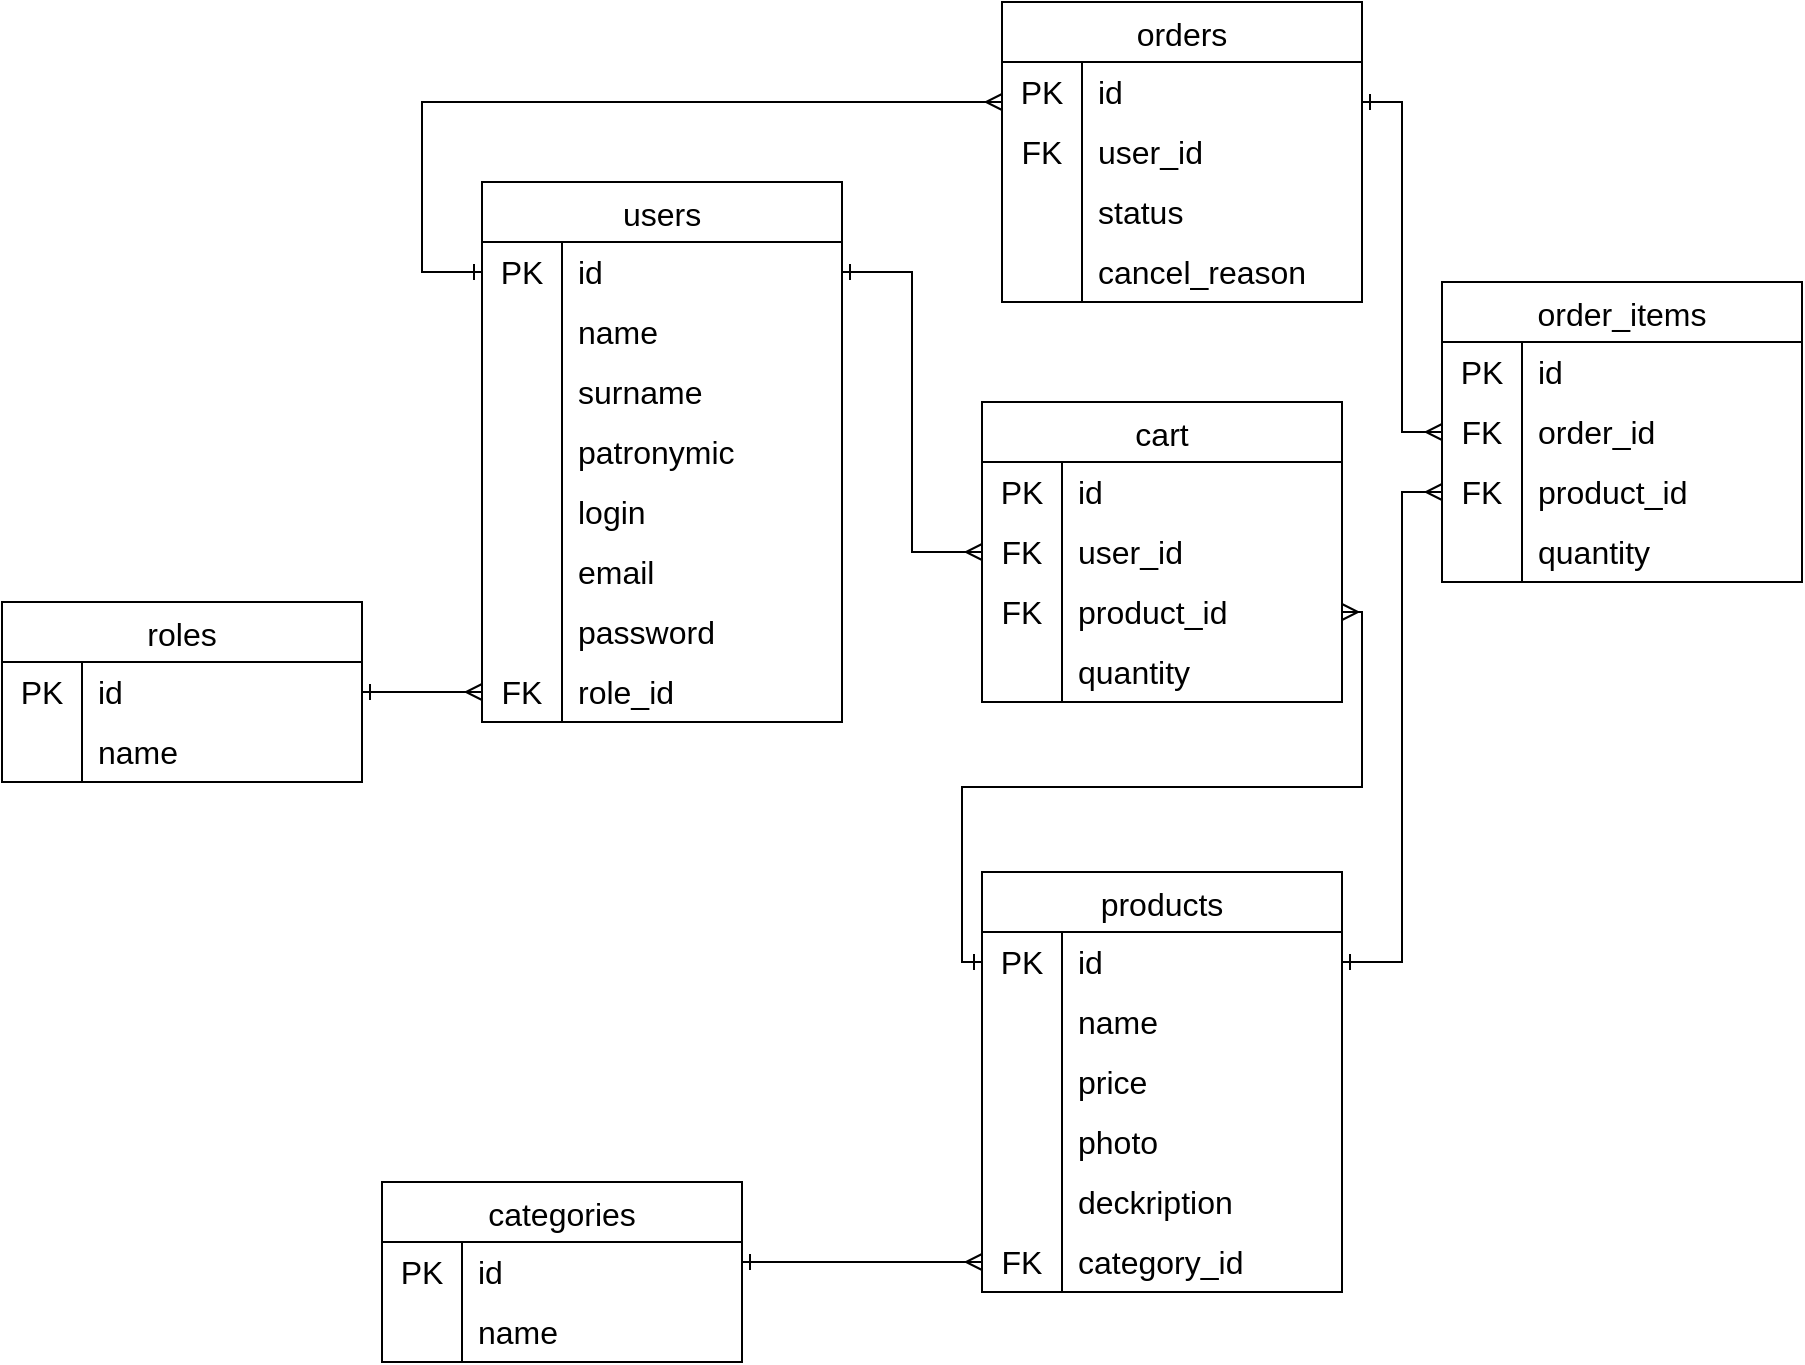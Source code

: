 <mxfile version="26.1.3">
  <diagram name="Страница — 1" id="Pa1tR5vFtv9wtkhIQNNr">
    <mxGraphModel dx="2129" dy="715" grid="1" gridSize="10" guides="1" tooltips="1" connect="1" arrows="1" fold="1" page="1" pageScale="1" pageWidth="827" pageHeight="1169" math="0" shadow="0">
      <root>
        <mxCell id="0" />
        <mxCell id="1" parent="0" />
        <mxCell id="DhatyRP5hs_eEzg4T4fB-1" value="users" style="shape=table;startSize=30;container=1;collapsible=0;childLayout=tableLayout;fixedRows=1;rowLines=0;fontStyle=0;strokeColor=default;fontSize=16;" vertex="1" parent="1">
          <mxGeometry x="130" y="120" width="180" height="270" as="geometry" />
        </mxCell>
        <mxCell id="DhatyRP5hs_eEzg4T4fB-2" value="" style="shape=tableRow;horizontal=0;startSize=0;swimlaneHead=0;swimlaneBody=0;top=0;left=0;bottom=0;right=0;collapsible=0;dropTarget=0;fillColor=none;points=[[0,0.5],[1,0.5]];portConstraint=eastwest;strokeColor=inherit;fontSize=16;" vertex="1" parent="DhatyRP5hs_eEzg4T4fB-1">
          <mxGeometry y="30" width="180" height="30" as="geometry" />
        </mxCell>
        <mxCell id="DhatyRP5hs_eEzg4T4fB-3" value="PK" style="shape=partialRectangle;html=1;whiteSpace=wrap;connectable=0;fillColor=none;top=0;left=0;bottom=0;right=0;overflow=hidden;pointerEvents=1;strokeColor=inherit;fontSize=16;" vertex="1" parent="DhatyRP5hs_eEzg4T4fB-2">
          <mxGeometry width="40" height="30" as="geometry">
            <mxRectangle width="40" height="30" as="alternateBounds" />
          </mxGeometry>
        </mxCell>
        <mxCell id="DhatyRP5hs_eEzg4T4fB-4" value="id" style="shape=partialRectangle;html=1;whiteSpace=wrap;connectable=0;fillColor=none;top=0;left=0;bottom=0;right=0;align=left;spacingLeft=6;overflow=hidden;strokeColor=inherit;fontSize=16;" vertex="1" parent="DhatyRP5hs_eEzg4T4fB-2">
          <mxGeometry x="40" width="140" height="30" as="geometry">
            <mxRectangle width="140" height="30" as="alternateBounds" />
          </mxGeometry>
        </mxCell>
        <mxCell id="DhatyRP5hs_eEzg4T4fB-5" value="" style="shape=tableRow;horizontal=0;startSize=0;swimlaneHead=0;swimlaneBody=0;top=0;left=0;bottom=0;right=0;collapsible=0;dropTarget=0;fillColor=none;points=[[0,0.5],[1,0.5]];portConstraint=eastwest;strokeColor=inherit;fontSize=16;" vertex="1" parent="DhatyRP5hs_eEzg4T4fB-1">
          <mxGeometry y="60" width="180" height="30" as="geometry" />
        </mxCell>
        <mxCell id="DhatyRP5hs_eEzg4T4fB-6" value="" style="shape=partialRectangle;html=1;whiteSpace=wrap;connectable=0;fillColor=none;top=0;left=0;bottom=0;right=0;overflow=hidden;strokeColor=inherit;fontSize=16;" vertex="1" parent="DhatyRP5hs_eEzg4T4fB-5">
          <mxGeometry width="40" height="30" as="geometry">
            <mxRectangle width="40" height="30" as="alternateBounds" />
          </mxGeometry>
        </mxCell>
        <mxCell id="DhatyRP5hs_eEzg4T4fB-7" value="name" style="shape=partialRectangle;html=1;whiteSpace=wrap;connectable=0;fillColor=none;top=0;left=0;bottom=0;right=0;align=left;spacingLeft=6;overflow=hidden;strokeColor=inherit;fontSize=16;" vertex="1" parent="DhatyRP5hs_eEzg4T4fB-5">
          <mxGeometry x="40" width="140" height="30" as="geometry">
            <mxRectangle width="140" height="30" as="alternateBounds" />
          </mxGeometry>
        </mxCell>
        <mxCell id="DhatyRP5hs_eEzg4T4fB-8" value="" style="shape=tableRow;horizontal=0;startSize=0;swimlaneHead=0;swimlaneBody=0;top=0;left=0;bottom=0;right=0;collapsible=0;dropTarget=0;fillColor=none;points=[[0,0.5],[1,0.5]];portConstraint=eastwest;strokeColor=inherit;fontSize=16;" vertex="1" parent="DhatyRP5hs_eEzg4T4fB-1">
          <mxGeometry y="90" width="180" height="30" as="geometry" />
        </mxCell>
        <mxCell id="DhatyRP5hs_eEzg4T4fB-9" value="" style="shape=partialRectangle;html=1;whiteSpace=wrap;connectable=0;fillColor=none;top=0;left=0;bottom=0;right=0;overflow=hidden;strokeColor=inherit;fontSize=16;" vertex="1" parent="DhatyRP5hs_eEzg4T4fB-8">
          <mxGeometry width="40" height="30" as="geometry">
            <mxRectangle width="40" height="30" as="alternateBounds" />
          </mxGeometry>
        </mxCell>
        <mxCell id="DhatyRP5hs_eEzg4T4fB-10" value="surname" style="shape=partialRectangle;html=1;whiteSpace=wrap;connectable=0;fillColor=none;top=0;left=0;bottom=0;right=0;align=left;spacingLeft=6;overflow=hidden;strokeColor=inherit;fontSize=16;" vertex="1" parent="DhatyRP5hs_eEzg4T4fB-8">
          <mxGeometry x="40" width="140" height="30" as="geometry">
            <mxRectangle width="140" height="30" as="alternateBounds" />
          </mxGeometry>
        </mxCell>
        <mxCell id="DhatyRP5hs_eEzg4T4fB-57" style="shape=tableRow;horizontal=0;startSize=0;swimlaneHead=0;swimlaneBody=0;top=0;left=0;bottom=0;right=0;collapsible=0;dropTarget=0;fillColor=none;points=[[0,0.5],[1,0.5]];portConstraint=eastwest;strokeColor=inherit;fontSize=16;" vertex="1" parent="DhatyRP5hs_eEzg4T4fB-1">
          <mxGeometry y="120" width="180" height="30" as="geometry" />
        </mxCell>
        <mxCell id="DhatyRP5hs_eEzg4T4fB-58" style="shape=partialRectangle;html=1;whiteSpace=wrap;connectable=0;fillColor=none;top=0;left=0;bottom=0;right=0;overflow=hidden;strokeColor=inherit;fontSize=16;" vertex="1" parent="DhatyRP5hs_eEzg4T4fB-57">
          <mxGeometry width="40" height="30" as="geometry">
            <mxRectangle width="40" height="30" as="alternateBounds" />
          </mxGeometry>
        </mxCell>
        <mxCell id="DhatyRP5hs_eEzg4T4fB-59" value="patronymic" style="shape=partialRectangle;html=1;whiteSpace=wrap;connectable=0;fillColor=none;top=0;left=0;bottom=0;right=0;align=left;spacingLeft=6;overflow=hidden;strokeColor=inherit;fontSize=16;" vertex="1" parent="DhatyRP5hs_eEzg4T4fB-57">
          <mxGeometry x="40" width="140" height="30" as="geometry">
            <mxRectangle width="140" height="30" as="alternateBounds" />
          </mxGeometry>
        </mxCell>
        <mxCell id="DhatyRP5hs_eEzg4T4fB-60" style="shape=tableRow;horizontal=0;startSize=0;swimlaneHead=0;swimlaneBody=0;top=0;left=0;bottom=0;right=0;collapsible=0;dropTarget=0;fillColor=none;points=[[0,0.5],[1,0.5]];portConstraint=eastwest;strokeColor=inherit;fontSize=16;" vertex="1" parent="DhatyRP5hs_eEzg4T4fB-1">
          <mxGeometry y="150" width="180" height="30" as="geometry" />
        </mxCell>
        <mxCell id="DhatyRP5hs_eEzg4T4fB-61" style="shape=partialRectangle;html=1;whiteSpace=wrap;connectable=0;fillColor=none;top=0;left=0;bottom=0;right=0;overflow=hidden;strokeColor=inherit;fontSize=16;" vertex="1" parent="DhatyRP5hs_eEzg4T4fB-60">
          <mxGeometry width="40" height="30" as="geometry">
            <mxRectangle width="40" height="30" as="alternateBounds" />
          </mxGeometry>
        </mxCell>
        <mxCell id="DhatyRP5hs_eEzg4T4fB-62" value="login" style="shape=partialRectangle;html=1;whiteSpace=wrap;connectable=0;fillColor=none;top=0;left=0;bottom=0;right=0;align=left;spacingLeft=6;overflow=hidden;strokeColor=inherit;fontSize=16;" vertex="1" parent="DhatyRP5hs_eEzg4T4fB-60">
          <mxGeometry x="40" width="140" height="30" as="geometry">
            <mxRectangle width="140" height="30" as="alternateBounds" />
          </mxGeometry>
        </mxCell>
        <mxCell id="DhatyRP5hs_eEzg4T4fB-51" value="" style="shape=tableRow;horizontal=0;startSize=0;swimlaneHead=0;swimlaneBody=0;top=0;left=0;bottom=0;right=0;collapsible=0;dropTarget=0;fillColor=none;points=[[0,0.5],[1,0.5]];portConstraint=eastwest;strokeColor=inherit;fontSize=16;" vertex="1" parent="DhatyRP5hs_eEzg4T4fB-1">
          <mxGeometry y="180" width="180" height="30" as="geometry" />
        </mxCell>
        <mxCell id="DhatyRP5hs_eEzg4T4fB-52" value="" style="shape=partialRectangle;html=1;whiteSpace=wrap;connectable=0;fillColor=none;top=0;left=0;bottom=0;right=0;overflow=hidden;strokeColor=inherit;fontSize=16;" vertex="1" parent="DhatyRP5hs_eEzg4T4fB-51">
          <mxGeometry width="40" height="30" as="geometry">
            <mxRectangle width="40" height="30" as="alternateBounds" />
          </mxGeometry>
        </mxCell>
        <mxCell id="DhatyRP5hs_eEzg4T4fB-53" value="email" style="shape=partialRectangle;html=1;whiteSpace=wrap;connectable=0;fillColor=none;top=0;left=0;bottom=0;right=0;align=left;spacingLeft=6;overflow=hidden;strokeColor=inherit;fontSize=16;" vertex="1" parent="DhatyRP5hs_eEzg4T4fB-51">
          <mxGeometry x="40" width="140" height="30" as="geometry">
            <mxRectangle width="140" height="30" as="alternateBounds" />
          </mxGeometry>
        </mxCell>
        <mxCell id="DhatyRP5hs_eEzg4T4fB-54" style="shape=tableRow;horizontal=0;startSize=0;swimlaneHead=0;swimlaneBody=0;top=0;left=0;bottom=0;right=0;collapsible=0;dropTarget=0;fillColor=none;points=[[0,0.5],[1,0.5]];portConstraint=eastwest;strokeColor=inherit;fontSize=16;" vertex="1" parent="DhatyRP5hs_eEzg4T4fB-1">
          <mxGeometry y="210" width="180" height="30" as="geometry" />
        </mxCell>
        <mxCell id="DhatyRP5hs_eEzg4T4fB-55" style="shape=partialRectangle;html=1;whiteSpace=wrap;connectable=0;fillColor=none;top=0;left=0;bottom=0;right=0;overflow=hidden;strokeColor=inherit;fontSize=16;" vertex="1" parent="DhatyRP5hs_eEzg4T4fB-54">
          <mxGeometry width="40" height="30" as="geometry">
            <mxRectangle width="40" height="30" as="alternateBounds" />
          </mxGeometry>
        </mxCell>
        <mxCell id="DhatyRP5hs_eEzg4T4fB-56" value="password" style="shape=partialRectangle;html=1;whiteSpace=wrap;connectable=0;fillColor=none;top=0;left=0;bottom=0;right=0;align=left;spacingLeft=6;overflow=hidden;strokeColor=inherit;fontSize=16;" vertex="1" parent="DhatyRP5hs_eEzg4T4fB-54">
          <mxGeometry x="40" width="140" height="30" as="geometry">
            <mxRectangle width="140" height="30" as="alternateBounds" />
          </mxGeometry>
        </mxCell>
        <mxCell id="DhatyRP5hs_eEzg4T4fB-63" style="shape=tableRow;horizontal=0;startSize=0;swimlaneHead=0;swimlaneBody=0;top=0;left=0;bottom=0;right=0;collapsible=0;dropTarget=0;fillColor=none;points=[[0,0.5],[1,0.5]];portConstraint=eastwest;strokeColor=inherit;fontSize=16;" vertex="1" parent="DhatyRP5hs_eEzg4T4fB-1">
          <mxGeometry y="240" width="180" height="30" as="geometry" />
        </mxCell>
        <mxCell id="DhatyRP5hs_eEzg4T4fB-64" value="FK" style="shape=partialRectangle;html=1;whiteSpace=wrap;connectable=0;fillColor=none;top=0;left=0;bottom=0;right=0;overflow=hidden;strokeColor=inherit;fontSize=16;" vertex="1" parent="DhatyRP5hs_eEzg4T4fB-63">
          <mxGeometry width="40" height="30" as="geometry">
            <mxRectangle width="40" height="30" as="alternateBounds" />
          </mxGeometry>
        </mxCell>
        <mxCell id="DhatyRP5hs_eEzg4T4fB-65" value="role_id" style="shape=partialRectangle;html=1;whiteSpace=wrap;connectable=0;fillColor=none;top=0;left=0;bottom=0;right=0;align=left;spacingLeft=6;overflow=hidden;strokeColor=inherit;fontSize=16;" vertex="1" parent="DhatyRP5hs_eEzg4T4fB-63">
          <mxGeometry x="40" width="140" height="30" as="geometry">
            <mxRectangle width="140" height="30" as="alternateBounds" />
          </mxGeometry>
        </mxCell>
        <mxCell id="DhatyRP5hs_eEzg4T4fB-11" value="roles" style="shape=table;startSize=30;container=1;collapsible=0;childLayout=tableLayout;fixedRows=1;rowLines=0;fontStyle=0;strokeColor=default;fontSize=16;" vertex="1" parent="1">
          <mxGeometry x="-110" y="330" width="180" height="90" as="geometry" />
        </mxCell>
        <mxCell id="DhatyRP5hs_eEzg4T4fB-12" value="" style="shape=tableRow;horizontal=0;startSize=0;swimlaneHead=0;swimlaneBody=0;top=0;left=0;bottom=0;right=0;collapsible=0;dropTarget=0;fillColor=none;points=[[0,0.5],[1,0.5]];portConstraint=eastwest;strokeColor=inherit;fontSize=16;" vertex="1" parent="DhatyRP5hs_eEzg4T4fB-11">
          <mxGeometry y="30" width="180" height="30" as="geometry" />
        </mxCell>
        <mxCell id="DhatyRP5hs_eEzg4T4fB-13" value="PK" style="shape=partialRectangle;html=1;whiteSpace=wrap;connectable=0;fillColor=none;top=0;left=0;bottom=0;right=0;overflow=hidden;pointerEvents=1;strokeColor=inherit;fontSize=16;" vertex="1" parent="DhatyRP5hs_eEzg4T4fB-12">
          <mxGeometry width="40" height="30" as="geometry">
            <mxRectangle width="40" height="30" as="alternateBounds" />
          </mxGeometry>
        </mxCell>
        <mxCell id="DhatyRP5hs_eEzg4T4fB-14" value="id" style="shape=partialRectangle;html=1;whiteSpace=wrap;connectable=0;fillColor=none;top=0;left=0;bottom=0;right=0;align=left;spacingLeft=6;overflow=hidden;strokeColor=inherit;fontSize=16;" vertex="1" parent="DhatyRP5hs_eEzg4T4fB-12">
          <mxGeometry x="40" width="140" height="30" as="geometry">
            <mxRectangle width="140" height="30" as="alternateBounds" />
          </mxGeometry>
        </mxCell>
        <mxCell id="DhatyRP5hs_eEzg4T4fB-15" value="" style="shape=tableRow;horizontal=0;startSize=0;swimlaneHead=0;swimlaneBody=0;top=0;left=0;bottom=0;right=0;collapsible=0;dropTarget=0;fillColor=none;points=[[0,0.5],[1,0.5]];portConstraint=eastwest;strokeColor=inherit;fontSize=16;" vertex="1" parent="DhatyRP5hs_eEzg4T4fB-11">
          <mxGeometry y="60" width="180" height="30" as="geometry" />
        </mxCell>
        <mxCell id="DhatyRP5hs_eEzg4T4fB-16" value="" style="shape=partialRectangle;html=1;whiteSpace=wrap;connectable=0;fillColor=none;top=0;left=0;bottom=0;right=0;overflow=hidden;strokeColor=inherit;fontSize=16;" vertex="1" parent="DhatyRP5hs_eEzg4T4fB-15">
          <mxGeometry width="40" height="30" as="geometry">
            <mxRectangle width="40" height="30" as="alternateBounds" />
          </mxGeometry>
        </mxCell>
        <mxCell id="DhatyRP5hs_eEzg4T4fB-17" value="name" style="shape=partialRectangle;html=1;whiteSpace=wrap;connectable=0;fillColor=none;top=0;left=0;bottom=0;right=0;align=left;spacingLeft=6;overflow=hidden;strokeColor=inherit;fontSize=16;" vertex="1" parent="DhatyRP5hs_eEzg4T4fB-15">
          <mxGeometry x="40" width="140" height="30" as="geometry">
            <mxRectangle width="140" height="30" as="alternateBounds" />
          </mxGeometry>
        </mxCell>
        <mxCell id="DhatyRP5hs_eEzg4T4fB-21" value="products" style="shape=table;startSize=30;container=1;collapsible=0;childLayout=tableLayout;fixedRows=1;rowLines=0;fontStyle=0;strokeColor=default;fontSize=16;" vertex="1" parent="1">
          <mxGeometry x="380" y="465" width="180" height="210" as="geometry" />
        </mxCell>
        <mxCell id="DhatyRP5hs_eEzg4T4fB-22" value="" style="shape=tableRow;horizontal=0;startSize=0;swimlaneHead=0;swimlaneBody=0;top=0;left=0;bottom=0;right=0;collapsible=0;dropTarget=0;fillColor=none;points=[[0,0.5],[1,0.5]];portConstraint=eastwest;strokeColor=inherit;fontSize=16;" vertex="1" parent="DhatyRP5hs_eEzg4T4fB-21">
          <mxGeometry y="30" width="180" height="30" as="geometry" />
        </mxCell>
        <mxCell id="DhatyRP5hs_eEzg4T4fB-23" value="PK" style="shape=partialRectangle;html=1;whiteSpace=wrap;connectable=0;fillColor=none;top=0;left=0;bottom=0;right=0;overflow=hidden;pointerEvents=1;strokeColor=inherit;fontSize=16;" vertex="1" parent="DhatyRP5hs_eEzg4T4fB-22">
          <mxGeometry width="40" height="30" as="geometry">
            <mxRectangle width="40" height="30" as="alternateBounds" />
          </mxGeometry>
        </mxCell>
        <mxCell id="DhatyRP5hs_eEzg4T4fB-24" value="id" style="shape=partialRectangle;html=1;whiteSpace=wrap;connectable=0;fillColor=none;top=0;left=0;bottom=0;right=0;align=left;spacingLeft=6;overflow=hidden;strokeColor=inherit;fontSize=16;" vertex="1" parent="DhatyRP5hs_eEzg4T4fB-22">
          <mxGeometry x="40" width="140" height="30" as="geometry">
            <mxRectangle width="140" height="30" as="alternateBounds" />
          </mxGeometry>
        </mxCell>
        <mxCell id="DhatyRP5hs_eEzg4T4fB-25" value="" style="shape=tableRow;horizontal=0;startSize=0;swimlaneHead=0;swimlaneBody=0;top=0;left=0;bottom=0;right=0;collapsible=0;dropTarget=0;fillColor=none;points=[[0,0.5],[1,0.5]];portConstraint=eastwest;strokeColor=inherit;fontSize=16;" vertex="1" parent="DhatyRP5hs_eEzg4T4fB-21">
          <mxGeometry y="60" width="180" height="30" as="geometry" />
        </mxCell>
        <mxCell id="DhatyRP5hs_eEzg4T4fB-26" value="" style="shape=partialRectangle;html=1;whiteSpace=wrap;connectable=0;fillColor=none;top=0;left=0;bottom=0;right=0;overflow=hidden;strokeColor=inherit;fontSize=16;" vertex="1" parent="DhatyRP5hs_eEzg4T4fB-25">
          <mxGeometry width="40" height="30" as="geometry">
            <mxRectangle width="40" height="30" as="alternateBounds" />
          </mxGeometry>
        </mxCell>
        <mxCell id="DhatyRP5hs_eEzg4T4fB-27" value="name" style="shape=partialRectangle;html=1;whiteSpace=wrap;connectable=0;fillColor=none;top=0;left=0;bottom=0;right=0;align=left;spacingLeft=6;overflow=hidden;strokeColor=inherit;fontSize=16;" vertex="1" parent="DhatyRP5hs_eEzg4T4fB-25">
          <mxGeometry x="40" width="140" height="30" as="geometry">
            <mxRectangle width="140" height="30" as="alternateBounds" />
          </mxGeometry>
        </mxCell>
        <mxCell id="DhatyRP5hs_eEzg4T4fB-28" value="" style="shape=tableRow;horizontal=0;startSize=0;swimlaneHead=0;swimlaneBody=0;top=0;left=0;bottom=0;right=0;collapsible=0;dropTarget=0;fillColor=none;points=[[0,0.5],[1,0.5]];portConstraint=eastwest;strokeColor=inherit;fontSize=16;" vertex="1" parent="DhatyRP5hs_eEzg4T4fB-21">
          <mxGeometry y="90" width="180" height="30" as="geometry" />
        </mxCell>
        <mxCell id="DhatyRP5hs_eEzg4T4fB-29" value="" style="shape=partialRectangle;html=1;whiteSpace=wrap;connectable=0;fillColor=none;top=0;left=0;bottom=0;right=0;overflow=hidden;strokeColor=inherit;fontSize=16;" vertex="1" parent="DhatyRP5hs_eEzg4T4fB-28">
          <mxGeometry width="40" height="30" as="geometry">
            <mxRectangle width="40" height="30" as="alternateBounds" />
          </mxGeometry>
        </mxCell>
        <mxCell id="DhatyRP5hs_eEzg4T4fB-30" value="price" style="shape=partialRectangle;html=1;whiteSpace=wrap;connectable=0;fillColor=none;top=0;left=0;bottom=0;right=0;align=left;spacingLeft=6;overflow=hidden;strokeColor=inherit;fontSize=16;" vertex="1" parent="DhatyRP5hs_eEzg4T4fB-28">
          <mxGeometry x="40" width="140" height="30" as="geometry">
            <mxRectangle width="140" height="30" as="alternateBounds" />
          </mxGeometry>
        </mxCell>
        <mxCell id="DhatyRP5hs_eEzg4T4fB-66" style="shape=tableRow;horizontal=0;startSize=0;swimlaneHead=0;swimlaneBody=0;top=0;left=0;bottom=0;right=0;collapsible=0;dropTarget=0;fillColor=none;points=[[0,0.5],[1,0.5]];portConstraint=eastwest;strokeColor=inherit;fontSize=16;" vertex="1" parent="DhatyRP5hs_eEzg4T4fB-21">
          <mxGeometry y="120" width="180" height="30" as="geometry" />
        </mxCell>
        <mxCell id="DhatyRP5hs_eEzg4T4fB-67" style="shape=partialRectangle;html=1;whiteSpace=wrap;connectable=0;fillColor=none;top=0;left=0;bottom=0;right=0;overflow=hidden;strokeColor=inherit;fontSize=16;" vertex="1" parent="DhatyRP5hs_eEzg4T4fB-66">
          <mxGeometry width="40" height="30" as="geometry">
            <mxRectangle width="40" height="30" as="alternateBounds" />
          </mxGeometry>
        </mxCell>
        <mxCell id="DhatyRP5hs_eEzg4T4fB-68" value="photo" style="shape=partialRectangle;html=1;whiteSpace=wrap;connectable=0;fillColor=none;top=0;left=0;bottom=0;right=0;align=left;spacingLeft=6;overflow=hidden;strokeColor=inherit;fontSize=16;" vertex="1" parent="DhatyRP5hs_eEzg4T4fB-66">
          <mxGeometry x="40" width="140" height="30" as="geometry">
            <mxRectangle width="140" height="30" as="alternateBounds" />
          </mxGeometry>
        </mxCell>
        <mxCell id="DhatyRP5hs_eEzg4T4fB-69" style="shape=tableRow;horizontal=0;startSize=0;swimlaneHead=0;swimlaneBody=0;top=0;left=0;bottom=0;right=0;collapsible=0;dropTarget=0;fillColor=none;points=[[0,0.5],[1,0.5]];portConstraint=eastwest;strokeColor=inherit;fontSize=16;" vertex="1" parent="DhatyRP5hs_eEzg4T4fB-21">
          <mxGeometry y="150" width="180" height="30" as="geometry" />
        </mxCell>
        <mxCell id="DhatyRP5hs_eEzg4T4fB-70" style="shape=partialRectangle;html=1;whiteSpace=wrap;connectable=0;fillColor=none;top=0;left=0;bottom=0;right=0;overflow=hidden;strokeColor=inherit;fontSize=16;" vertex="1" parent="DhatyRP5hs_eEzg4T4fB-69">
          <mxGeometry width="40" height="30" as="geometry">
            <mxRectangle width="40" height="30" as="alternateBounds" />
          </mxGeometry>
        </mxCell>
        <mxCell id="DhatyRP5hs_eEzg4T4fB-71" value="deckription" style="shape=partialRectangle;html=1;whiteSpace=wrap;connectable=0;fillColor=none;top=0;left=0;bottom=0;right=0;align=left;spacingLeft=6;overflow=hidden;strokeColor=inherit;fontSize=16;" vertex="1" parent="DhatyRP5hs_eEzg4T4fB-69">
          <mxGeometry x="40" width="140" height="30" as="geometry">
            <mxRectangle width="140" height="30" as="alternateBounds" />
          </mxGeometry>
        </mxCell>
        <mxCell id="DhatyRP5hs_eEzg4T4fB-85" style="shape=tableRow;horizontal=0;startSize=0;swimlaneHead=0;swimlaneBody=0;top=0;left=0;bottom=0;right=0;collapsible=0;dropTarget=0;fillColor=none;points=[[0,0.5],[1,0.5]];portConstraint=eastwest;strokeColor=inherit;fontSize=16;" vertex="1" parent="DhatyRP5hs_eEzg4T4fB-21">
          <mxGeometry y="180" width="180" height="30" as="geometry" />
        </mxCell>
        <mxCell id="DhatyRP5hs_eEzg4T4fB-86" value="FK" style="shape=partialRectangle;html=1;whiteSpace=wrap;connectable=0;fillColor=none;top=0;left=0;bottom=0;right=0;overflow=hidden;strokeColor=inherit;fontSize=16;" vertex="1" parent="DhatyRP5hs_eEzg4T4fB-85">
          <mxGeometry width="40" height="30" as="geometry">
            <mxRectangle width="40" height="30" as="alternateBounds" />
          </mxGeometry>
        </mxCell>
        <mxCell id="DhatyRP5hs_eEzg4T4fB-87" value="category_id" style="shape=partialRectangle;html=1;whiteSpace=wrap;connectable=0;fillColor=none;top=0;left=0;bottom=0;right=0;align=left;spacingLeft=6;overflow=hidden;strokeColor=inherit;fontSize=16;" vertex="1" parent="DhatyRP5hs_eEzg4T4fB-85">
          <mxGeometry x="40" width="140" height="30" as="geometry">
            <mxRectangle width="140" height="30" as="alternateBounds" />
          </mxGeometry>
        </mxCell>
        <mxCell id="DhatyRP5hs_eEzg4T4fB-31" value="cart" style="shape=table;startSize=30;container=1;collapsible=0;childLayout=tableLayout;fixedRows=1;rowLines=0;fontStyle=0;strokeColor=default;fontSize=16;" vertex="1" parent="1">
          <mxGeometry x="380" y="230" width="180" height="150" as="geometry" />
        </mxCell>
        <mxCell id="DhatyRP5hs_eEzg4T4fB-32" value="" style="shape=tableRow;horizontal=0;startSize=0;swimlaneHead=0;swimlaneBody=0;top=0;left=0;bottom=0;right=0;collapsible=0;dropTarget=0;fillColor=none;points=[[0,0.5],[1,0.5]];portConstraint=eastwest;strokeColor=inherit;fontSize=16;" vertex="1" parent="DhatyRP5hs_eEzg4T4fB-31">
          <mxGeometry y="30" width="180" height="30" as="geometry" />
        </mxCell>
        <mxCell id="DhatyRP5hs_eEzg4T4fB-33" value="PK" style="shape=partialRectangle;html=1;whiteSpace=wrap;connectable=0;fillColor=none;top=0;left=0;bottom=0;right=0;overflow=hidden;pointerEvents=1;strokeColor=inherit;fontSize=16;" vertex="1" parent="DhatyRP5hs_eEzg4T4fB-32">
          <mxGeometry width="40" height="30" as="geometry">
            <mxRectangle width="40" height="30" as="alternateBounds" />
          </mxGeometry>
        </mxCell>
        <mxCell id="DhatyRP5hs_eEzg4T4fB-34" value="id" style="shape=partialRectangle;html=1;whiteSpace=wrap;connectable=0;fillColor=none;top=0;left=0;bottom=0;right=0;align=left;spacingLeft=6;overflow=hidden;strokeColor=inherit;fontSize=16;" vertex="1" parent="DhatyRP5hs_eEzg4T4fB-32">
          <mxGeometry x="40" width="140" height="30" as="geometry">
            <mxRectangle width="140" height="30" as="alternateBounds" />
          </mxGeometry>
        </mxCell>
        <mxCell id="DhatyRP5hs_eEzg4T4fB-35" value="" style="shape=tableRow;horizontal=0;startSize=0;swimlaneHead=0;swimlaneBody=0;top=0;left=0;bottom=0;right=0;collapsible=0;dropTarget=0;fillColor=none;points=[[0,0.5],[1,0.5]];portConstraint=eastwest;strokeColor=inherit;fontSize=16;" vertex="1" parent="DhatyRP5hs_eEzg4T4fB-31">
          <mxGeometry y="60" width="180" height="30" as="geometry" />
        </mxCell>
        <mxCell id="DhatyRP5hs_eEzg4T4fB-36" value="FK" style="shape=partialRectangle;html=1;whiteSpace=wrap;connectable=0;fillColor=none;top=0;left=0;bottom=0;right=0;overflow=hidden;strokeColor=inherit;fontSize=16;" vertex="1" parent="DhatyRP5hs_eEzg4T4fB-35">
          <mxGeometry width="40" height="30" as="geometry">
            <mxRectangle width="40" height="30" as="alternateBounds" />
          </mxGeometry>
        </mxCell>
        <mxCell id="DhatyRP5hs_eEzg4T4fB-37" value="user_id" style="shape=partialRectangle;html=1;whiteSpace=wrap;connectable=0;fillColor=none;top=0;left=0;bottom=0;right=0;align=left;spacingLeft=6;overflow=hidden;strokeColor=inherit;fontSize=16;" vertex="1" parent="DhatyRP5hs_eEzg4T4fB-35">
          <mxGeometry x="40" width="140" height="30" as="geometry">
            <mxRectangle width="140" height="30" as="alternateBounds" />
          </mxGeometry>
        </mxCell>
        <mxCell id="DhatyRP5hs_eEzg4T4fB-38" value="" style="shape=tableRow;horizontal=0;startSize=0;swimlaneHead=0;swimlaneBody=0;top=0;left=0;bottom=0;right=0;collapsible=0;dropTarget=0;fillColor=none;points=[[0,0.5],[1,0.5]];portConstraint=eastwest;strokeColor=inherit;fontSize=16;" vertex="1" parent="DhatyRP5hs_eEzg4T4fB-31">
          <mxGeometry y="90" width="180" height="30" as="geometry" />
        </mxCell>
        <mxCell id="DhatyRP5hs_eEzg4T4fB-39" value="FK" style="shape=partialRectangle;html=1;whiteSpace=wrap;connectable=0;fillColor=none;top=0;left=0;bottom=0;right=0;overflow=hidden;strokeColor=inherit;fontSize=16;" vertex="1" parent="DhatyRP5hs_eEzg4T4fB-38">
          <mxGeometry width="40" height="30" as="geometry">
            <mxRectangle width="40" height="30" as="alternateBounds" />
          </mxGeometry>
        </mxCell>
        <mxCell id="DhatyRP5hs_eEzg4T4fB-40" value="product_id" style="shape=partialRectangle;html=1;whiteSpace=wrap;connectable=0;fillColor=none;top=0;left=0;bottom=0;right=0;align=left;spacingLeft=6;overflow=hidden;strokeColor=inherit;fontSize=16;" vertex="1" parent="DhatyRP5hs_eEzg4T4fB-38">
          <mxGeometry x="40" width="140" height="30" as="geometry">
            <mxRectangle width="140" height="30" as="alternateBounds" />
          </mxGeometry>
        </mxCell>
        <mxCell id="DhatyRP5hs_eEzg4T4fB-82" style="shape=tableRow;horizontal=0;startSize=0;swimlaneHead=0;swimlaneBody=0;top=0;left=0;bottom=0;right=0;collapsible=0;dropTarget=0;fillColor=none;points=[[0,0.5],[1,0.5]];portConstraint=eastwest;strokeColor=inherit;fontSize=16;" vertex="1" parent="DhatyRP5hs_eEzg4T4fB-31">
          <mxGeometry y="120" width="180" height="30" as="geometry" />
        </mxCell>
        <mxCell id="DhatyRP5hs_eEzg4T4fB-83" style="shape=partialRectangle;html=1;whiteSpace=wrap;connectable=0;fillColor=none;top=0;left=0;bottom=0;right=0;overflow=hidden;strokeColor=inherit;fontSize=16;" vertex="1" parent="DhatyRP5hs_eEzg4T4fB-82">
          <mxGeometry width="40" height="30" as="geometry">
            <mxRectangle width="40" height="30" as="alternateBounds" />
          </mxGeometry>
        </mxCell>
        <mxCell id="DhatyRP5hs_eEzg4T4fB-84" value="quantity" style="shape=partialRectangle;html=1;whiteSpace=wrap;connectable=0;fillColor=none;top=0;left=0;bottom=0;right=0;align=left;spacingLeft=6;overflow=hidden;strokeColor=inherit;fontSize=16;" vertex="1" parent="DhatyRP5hs_eEzg4T4fB-82">
          <mxGeometry x="40" width="140" height="30" as="geometry">
            <mxRectangle width="140" height="30" as="alternateBounds" />
          </mxGeometry>
        </mxCell>
        <mxCell id="DhatyRP5hs_eEzg4T4fB-72" value="" style="endArrow=ERmany;html=1;rounded=0;edgeStyle=orthogonalEdgeStyle;startArrow=ERone;startFill=0;endFill=0;" edge="1" parent="1" source="DhatyRP5hs_eEzg4T4fB-12" target="DhatyRP5hs_eEzg4T4fB-63">
          <mxGeometry width="50" height="50" relative="1" as="geometry">
            <mxPoint x="220" y="460" as="sourcePoint" />
            <mxPoint x="270" y="410" as="targetPoint" />
          </mxGeometry>
        </mxCell>
        <mxCell id="DhatyRP5hs_eEzg4T4fB-73" value="" style="endArrow=ERmany;html=1;rounded=0;edgeStyle=orthogonalEdgeStyle;startArrow=ERone;startFill=0;endFill=0;" edge="1" parent="1" source="DhatyRP5hs_eEzg4T4fB-22" target="DhatyRP5hs_eEzg4T4fB-38">
          <mxGeometry width="50" height="50" relative="1" as="geometry">
            <mxPoint x="180" y="289.5" as="sourcePoint" />
            <mxPoint x="360" y="149.5" as="targetPoint" />
          </mxGeometry>
        </mxCell>
        <mxCell id="DhatyRP5hs_eEzg4T4fB-74" value="" style="endArrow=ERmany;html=1;rounded=0;edgeStyle=orthogonalEdgeStyle;startArrow=ERone;startFill=0;endFill=0;" edge="1" parent="1" source="DhatyRP5hs_eEzg4T4fB-2" target="DhatyRP5hs_eEzg4T4fB-35">
          <mxGeometry width="50" height="50" relative="1" as="geometry">
            <mxPoint x="370" y="185" as="sourcePoint" />
            <mxPoint x="550" y="70" as="targetPoint" />
          </mxGeometry>
        </mxCell>
        <mxCell id="DhatyRP5hs_eEzg4T4fB-75" value="categories" style="shape=table;startSize=30;container=1;collapsible=0;childLayout=tableLayout;fixedRows=1;rowLines=0;fontStyle=0;strokeColor=default;fontSize=16;" vertex="1" parent="1">
          <mxGeometry x="80" y="620" width="180" height="90" as="geometry" />
        </mxCell>
        <mxCell id="DhatyRP5hs_eEzg4T4fB-76" value="" style="shape=tableRow;horizontal=0;startSize=0;swimlaneHead=0;swimlaneBody=0;top=0;left=0;bottom=0;right=0;collapsible=0;dropTarget=0;fillColor=none;points=[[0,0.5],[1,0.5]];portConstraint=eastwest;strokeColor=inherit;fontSize=16;" vertex="1" parent="DhatyRP5hs_eEzg4T4fB-75">
          <mxGeometry y="30" width="180" height="30" as="geometry" />
        </mxCell>
        <mxCell id="DhatyRP5hs_eEzg4T4fB-77" value="PK" style="shape=partialRectangle;html=1;whiteSpace=wrap;connectable=0;fillColor=none;top=0;left=0;bottom=0;right=0;overflow=hidden;pointerEvents=1;strokeColor=inherit;fontSize=16;" vertex="1" parent="DhatyRP5hs_eEzg4T4fB-76">
          <mxGeometry width="40" height="30" as="geometry">
            <mxRectangle width="40" height="30" as="alternateBounds" />
          </mxGeometry>
        </mxCell>
        <mxCell id="DhatyRP5hs_eEzg4T4fB-78" value="id" style="shape=partialRectangle;html=1;whiteSpace=wrap;connectable=0;fillColor=none;top=0;left=0;bottom=0;right=0;align=left;spacingLeft=6;overflow=hidden;strokeColor=inherit;fontSize=16;" vertex="1" parent="DhatyRP5hs_eEzg4T4fB-76">
          <mxGeometry x="40" width="140" height="30" as="geometry">
            <mxRectangle width="140" height="30" as="alternateBounds" />
          </mxGeometry>
        </mxCell>
        <mxCell id="DhatyRP5hs_eEzg4T4fB-79" value="" style="shape=tableRow;horizontal=0;startSize=0;swimlaneHead=0;swimlaneBody=0;top=0;left=0;bottom=0;right=0;collapsible=0;dropTarget=0;fillColor=none;points=[[0,0.5],[1,0.5]];portConstraint=eastwest;strokeColor=inherit;fontSize=16;" vertex="1" parent="DhatyRP5hs_eEzg4T4fB-75">
          <mxGeometry y="60" width="180" height="30" as="geometry" />
        </mxCell>
        <mxCell id="DhatyRP5hs_eEzg4T4fB-80" value="" style="shape=partialRectangle;html=1;whiteSpace=wrap;connectable=0;fillColor=none;top=0;left=0;bottom=0;right=0;overflow=hidden;strokeColor=inherit;fontSize=16;" vertex="1" parent="DhatyRP5hs_eEzg4T4fB-79">
          <mxGeometry width="40" height="30" as="geometry">
            <mxRectangle width="40" height="30" as="alternateBounds" />
          </mxGeometry>
        </mxCell>
        <mxCell id="DhatyRP5hs_eEzg4T4fB-81" value="name" style="shape=partialRectangle;html=1;whiteSpace=wrap;connectable=0;fillColor=none;top=0;left=0;bottom=0;right=0;align=left;spacingLeft=6;overflow=hidden;strokeColor=inherit;fontSize=16;" vertex="1" parent="DhatyRP5hs_eEzg4T4fB-79">
          <mxGeometry x="40" width="140" height="30" as="geometry">
            <mxRectangle width="140" height="30" as="alternateBounds" />
          </mxGeometry>
        </mxCell>
        <mxCell id="DhatyRP5hs_eEzg4T4fB-88" value="" style="endArrow=ERone;html=1;rounded=0;edgeStyle=orthogonalEdgeStyle;startArrow=ERmany;startFill=0;endFill=0;" edge="1" parent="1" source="DhatyRP5hs_eEzg4T4fB-85" target="DhatyRP5hs_eEzg4T4fB-76">
          <mxGeometry width="50" height="50" relative="1" as="geometry">
            <mxPoint x="390" y="520" as="sourcePoint" />
            <mxPoint x="570" y="345" as="targetPoint" />
            <Array as="points">
              <mxPoint x="300" y="660" />
              <mxPoint x="300" y="660" />
            </Array>
          </mxGeometry>
        </mxCell>
        <mxCell id="DhatyRP5hs_eEzg4T4fB-89" value="orders" style="shape=table;startSize=30;container=1;collapsible=0;childLayout=tableLayout;fixedRows=1;rowLines=0;fontStyle=0;strokeColor=default;fontSize=16;" vertex="1" parent="1">
          <mxGeometry x="390" y="30" width="180" height="150" as="geometry" />
        </mxCell>
        <mxCell id="DhatyRP5hs_eEzg4T4fB-90" value="" style="shape=tableRow;horizontal=0;startSize=0;swimlaneHead=0;swimlaneBody=0;top=0;left=0;bottom=0;right=0;collapsible=0;dropTarget=0;fillColor=none;points=[[0,0.5],[1,0.5]];portConstraint=eastwest;strokeColor=inherit;fontSize=16;" vertex="1" parent="DhatyRP5hs_eEzg4T4fB-89">
          <mxGeometry y="30" width="180" height="30" as="geometry" />
        </mxCell>
        <mxCell id="DhatyRP5hs_eEzg4T4fB-91" value="PK" style="shape=partialRectangle;html=1;whiteSpace=wrap;connectable=0;fillColor=none;top=0;left=0;bottom=0;right=0;overflow=hidden;pointerEvents=1;strokeColor=inherit;fontSize=16;" vertex="1" parent="DhatyRP5hs_eEzg4T4fB-90">
          <mxGeometry width="40" height="30" as="geometry">
            <mxRectangle width="40" height="30" as="alternateBounds" />
          </mxGeometry>
        </mxCell>
        <mxCell id="DhatyRP5hs_eEzg4T4fB-92" value="id" style="shape=partialRectangle;html=1;whiteSpace=wrap;connectable=0;fillColor=none;top=0;left=0;bottom=0;right=0;align=left;spacingLeft=6;overflow=hidden;strokeColor=inherit;fontSize=16;" vertex="1" parent="DhatyRP5hs_eEzg4T4fB-90">
          <mxGeometry x="40" width="140" height="30" as="geometry">
            <mxRectangle width="140" height="30" as="alternateBounds" />
          </mxGeometry>
        </mxCell>
        <mxCell id="DhatyRP5hs_eEzg4T4fB-93" value="" style="shape=tableRow;horizontal=0;startSize=0;swimlaneHead=0;swimlaneBody=0;top=0;left=0;bottom=0;right=0;collapsible=0;dropTarget=0;fillColor=none;points=[[0,0.5],[1,0.5]];portConstraint=eastwest;strokeColor=inherit;fontSize=16;" vertex="1" parent="DhatyRP5hs_eEzg4T4fB-89">
          <mxGeometry y="60" width="180" height="30" as="geometry" />
        </mxCell>
        <mxCell id="DhatyRP5hs_eEzg4T4fB-94" value="FK" style="shape=partialRectangle;html=1;whiteSpace=wrap;connectable=0;fillColor=none;top=0;left=0;bottom=0;right=0;overflow=hidden;strokeColor=inherit;fontSize=16;" vertex="1" parent="DhatyRP5hs_eEzg4T4fB-93">
          <mxGeometry width="40" height="30" as="geometry">
            <mxRectangle width="40" height="30" as="alternateBounds" />
          </mxGeometry>
        </mxCell>
        <mxCell id="DhatyRP5hs_eEzg4T4fB-95" value="user_id" style="shape=partialRectangle;html=1;whiteSpace=wrap;connectable=0;fillColor=none;top=0;left=0;bottom=0;right=0;align=left;spacingLeft=6;overflow=hidden;strokeColor=inherit;fontSize=16;" vertex="1" parent="DhatyRP5hs_eEzg4T4fB-93">
          <mxGeometry x="40" width="140" height="30" as="geometry">
            <mxRectangle width="140" height="30" as="alternateBounds" />
          </mxGeometry>
        </mxCell>
        <mxCell id="DhatyRP5hs_eEzg4T4fB-96" value="" style="shape=tableRow;horizontal=0;startSize=0;swimlaneHead=0;swimlaneBody=0;top=0;left=0;bottom=0;right=0;collapsible=0;dropTarget=0;fillColor=none;points=[[0,0.5],[1,0.5]];portConstraint=eastwest;strokeColor=inherit;fontSize=16;" vertex="1" parent="DhatyRP5hs_eEzg4T4fB-89">
          <mxGeometry y="90" width="180" height="30" as="geometry" />
        </mxCell>
        <mxCell id="DhatyRP5hs_eEzg4T4fB-97" value="" style="shape=partialRectangle;html=1;whiteSpace=wrap;connectable=0;fillColor=none;top=0;left=0;bottom=0;right=0;overflow=hidden;strokeColor=inherit;fontSize=16;" vertex="1" parent="DhatyRP5hs_eEzg4T4fB-96">
          <mxGeometry width="40" height="30" as="geometry">
            <mxRectangle width="40" height="30" as="alternateBounds" />
          </mxGeometry>
        </mxCell>
        <mxCell id="DhatyRP5hs_eEzg4T4fB-98" value="status" style="shape=partialRectangle;html=1;whiteSpace=wrap;connectable=0;fillColor=none;top=0;left=0;bottom=0;right=0;align=left;spacingLeft=6;overflow=hidden;strokeColor=inherit;fontSize=16;" vertex="1" parent="DhatyRP5hs_eEzg4T4fB-96">
          <mxGeometry x="40" width="140" height="30" as="geometry">
            <mxRectangle width="140" height="30" as="alternateBounds" />
          </mxGeometry>
        </mxCell>
        <mxCell id="DhatyRP5hs_eEzg4T4fB-99" style="shape=tableRow;horizontal=0;startSize=0;swimlaneHead=0;swimlaneBody=0;top=0;left=0;bottom=0;right=0;collapsible=0;dropTarget=0;fillColor=none;points=[[0,0.5],[1,0.5]];portConstraint=eastwest;strokeColor=inherit;fontSize=16;" vertex="1" parent="DhatyRP5hs_eEzg4T4fB-89">
          <mxGeometry y="120" width="180" height="30" as="geometry" />
        </mxCell>
        <mxCell id="DhatyRP5hs_eEzg4T4fB-100" style="shape=partialRectangle;html=1;whiteSpace=wrap;connectable=0;fillColor=none;top=0;left=0;bottom=0;right=0;overflow=hidden;strokeColor=inherit;fontSize=16;" vertex="1" parent="DhatyRP5hs_eEzg4T4fB-99">
          <mxGeometry width="40" height="30" as="geometry">
            <mxRectangle width="40" height="30" as="alternateBounds" />
          </mxGeometry>
        </mxCell>
        <mxCell id="DhatyRP5hs_eEzg4T4fB-101" value="cancel_reason" style="shape=partialRectangle;html=1;whiteSpace=wrap;connectable=0;fillColor=none;top=0;left=0;bottom=0;right=0;align=left;spacingLeft=6;overflow=hidden;strokeColor=inherit;fontSize=16;" vertex="1" parent="DhatyRP5hs_eEzg4T4fB-99">
          <mxGeometry x="40" width="140" height="30" as="geometry">
            <mxRectangle width="140" height="30" as="alternateBounds" />
          </mxGeometry>
        </mxCell>
        <mxCell id="DhatyRP5hs_eEzg4T4fB-102" value="order_items" style="shape=table;startSize=30;container=1;collapsible=0;childLayout=tableLayout;fixedRows=1;rowLines=0;fontStyle=0;strokeColor=default;fontSize=16;" vertex="1" parent="1">
          <mxGeometry x="610" y="170" width="180" height="150" as="geometry" />
        </mxCell>
        <mxCell id="DhatyRP5hs_eEzg4T4fB-103" value="" style="shape=tableRow;horizontal=0;startSize=0;swimlaneHead=0;swimlaneBody=0;top=0;left=0;bottom=0;right=0;collapsible=0;dropTarget=0;fillColor=none;points=[[0,0.5],[1,0.5]];portConstraint=eastwest;strokeColor=inherit;fontSize=16;" vertex="1" parent="DhatyRP5hs_eEzg4T4fB-102">
          <mxGeometry y="30" width="180" height="30" as="geometry" />
        </mxCell>
        <mxCell id="DhatyRP5hs_eEzg4T4fB-104" value="PK" style="shape=partialRectangle;html=1;whiteSpace=wrap;connectable=0;fillColor=none;top=0;left=0;bottom=0;right=0;overflow=hidden;pointerEvents=1;strokeColor=inherit;fontSize=16;" vertex="1" parent="DhatyRP5hs_eEzg4T4fB-103">
          <mxGeometry width="40" height="30" as="geometry">
            <mxRectangle width="40" height="30" as="alternateBounds" />
          </mxGeometry>
        </mxCell>
        <mxCell id="DhatyRP5hs_eEzg4T4fB-105" value="id" style="shape=partialRectangle;html=1;whiteSpace=wrap;connectable=0;fillColor=none;top=0;left=0;bottom=0;right=0;align=left;spacingLeft=6;overflow=hidden;strokeColor=inherit;fontSize=16;" vertex="1" parent="DhatyRP5hs_eEzg4T4fB-103">
          <mxGeometry x="40" width="140" height="30" as="geometry">
            <mxRectangle width="140" height="30" as="alternateBounds" />
          </mxGeometry>
        </mxCell>
        <mxCell id="DhatyRP5hs_eEzg4T4fB-106" value="" style="shape=tableRow;horizontal=0;startSize=0;swimlaneHead=0;swimlaneBody=0;top=0;left=0;bottom=0;right=0;collapsible=0;dropTarget=0;fillColor=none;points=[[0,0.5],[1,0.5]];portConstraint=eastwest;strokeColor=inherit;fontSize=16;" vertex="1" parent="DhatyRP5hs_eEzg4T4fB-102">
          <mxGeometry y="60" width="180" height="30" as="geometry" />
        </mxCell>
        <mxCell id="DhatyRP5hs_eEzg4T4fB-107" value="FK" style="shape=partialRectangle;html=1;whiteSpace=wrap;connectable=0;fillColor=none;top=0;left=0;bottom=0;right=0;overflow=hidden;strokeColor=inherit;fontSize=16;" vertex="1" parent="DhatyRP5hs_eEzg4T4fB-106">
          <mxGeometry width="40" height="30" as="geometry">
            <mxRectangle width="40" height="30" as="alternateBounds" />
          </mxGeometry>
        </mxCell>
        <mxCell id="DhatyRP5hs_eEzg4T4fB-108" value="&lt;span style=&quot;text-align: center; text-wrap-mode: nowrap;&quot;&gt;order_id&lt;/span&gt;" style="shape=partialRectangle;html=1;whiteSpace=wrap;connectable=0;fillColor=none;top=0;left=0;bottom=0;right=0;align=left;spacingLeft=6;overflow=hidden;strokeColor=inherit;fontSize=16;" vertex="1" parent="DhatyRP5hs_eEzg4T4fB-106">
          <mxGeometry x="40" width="140" height="30" as="geometry">
            <mxRectangle width="140" height="30" as="alternateBounds" />
          </mxGeometry>
        </mxCell>
        <mxCell id="DhatyRP5hs_eEzg4T4fB-109" value="" style="shape=tableRow;horizontal=0;startSize=0;swimlaneHead=0;swimlaneBody=0;top=0;left=0;bottom=0;right=0;collapsible=0;dropTarget=0;fillColor=none;points=[[0,0.5],[1,0.5]];portConstraint=eastwest;strokeColor=inherit;fontSize=16;" vertex="1" parent="DhatyRP5hs_eEzg4T4fB-102">
          <mxGeometry y="90" width="180" height="30" as="geometry" />
        </mxCell>
        <mxCell id="DhatyRP5hs_eEzg4T4fB-110" value="FK" style="shape=partialRectangle;html=1;whiteSpace=wrap;connectable=0;fillColor=none;top=0;left=0;bottom=0;right=0;overflow=hidden;strokeColor=inherit;fontSize=16;" vertex="1" parent="DhatyRP5hs_eEzg4T4fB-109">
          <mxGeometry width="40" height="30" as="geometry">
            <mxRectangle width="40" height="30" as="alternateBounds" />
          </mxGeometry>
        </mxCell>
        <mxCell id="DhatyRP5hs_eEzg4T4fB-111" value="product_id" style="shape=partialRectangle;html=1;whiteSpace=wrap;connectable=0;fillColor=none;top=0;left=0;bottom=0;right=0;align=left;spacingLeft=6;overflow=hidden;strokeColor=inherit;fontSize=16;" vertex="1" parent="DhatyRP5hs_eEzg4T4fB-109">
          <mxGeometry x="40" width="140" height="30" as="geometry">
            <mxRectangle width="140" height="30" as="alternateBounds" />
          </mxGeometry>
        </mxCell>
        <mxCell id="DhatyRP5hs_eEzg4T4fB-112" style="shape=tableRow;horizontal=0;startSize=0;swimlaneHead=0;swimlaneBody=0;top=0;left=0;bottom=0;right=0;collapsible=0;dropTarget=0;fillColor=none;points=[[0,0.5],[1,0.5]];portConstraint=eastwest;strokeColor=inherit;fontSize=16;" vertex="1" parent="DhatyRP5hs_eEzg4T4fB-102">
          <mxGeometry y="120" width="180" height="30" as="geometry" />
        </mxCell>
        <mxCell id="DhatyRP5hs_eEzg4T4fB-113" style="shape=partialRectangle;html=1;whiteSpace=wrap;connectable=0;fillColor=none;top=0;left=0;bottom=0;right=0;overflow=hidden;strokeColor=inherit;fontSize=16;" vertex="1" parent="DhatyRP5hs_eEzg4T4fB-112">
          <mxGeometry width="40" height="30" as="geometry">
            <mxRectangle width="40" height="30" as="alternateBounds" />
          </mxGeometry>
        </mxCell>
        <mxCell id="DhatyRP5hs_eEzg4T4fB-114" value="quantity" style="shape=partialRectangle;html=1;whiteSpace=wrap;connectable=0;fillColor=none;top=0;left=0;bottom=0;right=0;align=left;spacingLeft=6;overflow=hidden;strokeColor=inherit;fontSize=16;" vertex="1" parent="DhatyRP5hs_eEzg4T4fB-112">
          <mxGeometry x="40" width="140" height="30" as="geometry">
            <mxRectangle width="140" height="30" as="alternateBounds" />
          </mxGeometry>
        </mxCell>
        <mxCell id="DhatyRP5hs_eEzg4T4fB-115" value="" style="endArrow=ERmany;html=1;rounded=0;edgeStyle=orthogonalEdgeStyle;startArrow=ERone;startFill=0;endFill=0;" edge="1" parent="1" source="DhatyRP5hs_eEzg4T4fB-2" target="DhatyRP5hs_eEzg4T4fB-90">
          <mxGeometry width="50" height="50" relative="1" as="geometry">
            <mxPoint x="620" y="515" as="sourcePoint" />
            <mxPoint x="800" y="340" as="targetPoint" />
            <Array as="points">
              <mxPoint x="100" y="165" />
              <mxPoint x="100" y="80" />
            </Array>
          </mxGeometry>
        </mxCell>
        <mxCell id="DhatyRP5hs_eEzg4T4fB-116" value="" style="endArrow=ERone;html=1;rounded=0;edgeStyle=orthogonalEdgeStyle;startArrow=ERmany;startFill=0;endFill=0;" edge="1" parent="1" source="DhatyRP5hs_eEzg4T4fB-106" target="DhatyRP5hs_eEzg4T4fB-90">
          <mxGeometry width="50" height="50" relative="1" as="geometry">
            <mxPoint x="790" y="535" as="sourcePoint" />
            <mxPoint x="1190" y="430" as="targetPoint" />
            <Array as="points">
              <mxPoint x="590" y="245" />
              <mxPoint x="590" y="80" />
            </Array>
          </mxGeometry>
        </mxCell>
        <mxCell id="DhatyRP5hs_eEzg4T4fB-117" value="" style="endArrow=ERone;html=1;rounded=0;edgeStyle=orthogonalEdgeStyle;startArrow=ERmany;startFill=0;endFill=0;" edge="1" parent="1" source="DhatyRP5hs_eEzg4T4fB-109" target="DhatyRP5hs_eEzg4T4fB-22">
          <mxGeometry width="50" height="50" relative="1" as="geometry">
            <mxPoint x="820" y="255" as="sourcePoint" />
            <mxPoint x="760" y="90" as="targetPoint" />
            <Array as="points">
              <mxPoint x="590" y="275" />
              <mxPoint x="590" y="510" />
            </Array>
          </mxGeometry>
        </mxCell>
      </root>
    </mxGraphModel>
  </diagram>
</mxfile>
